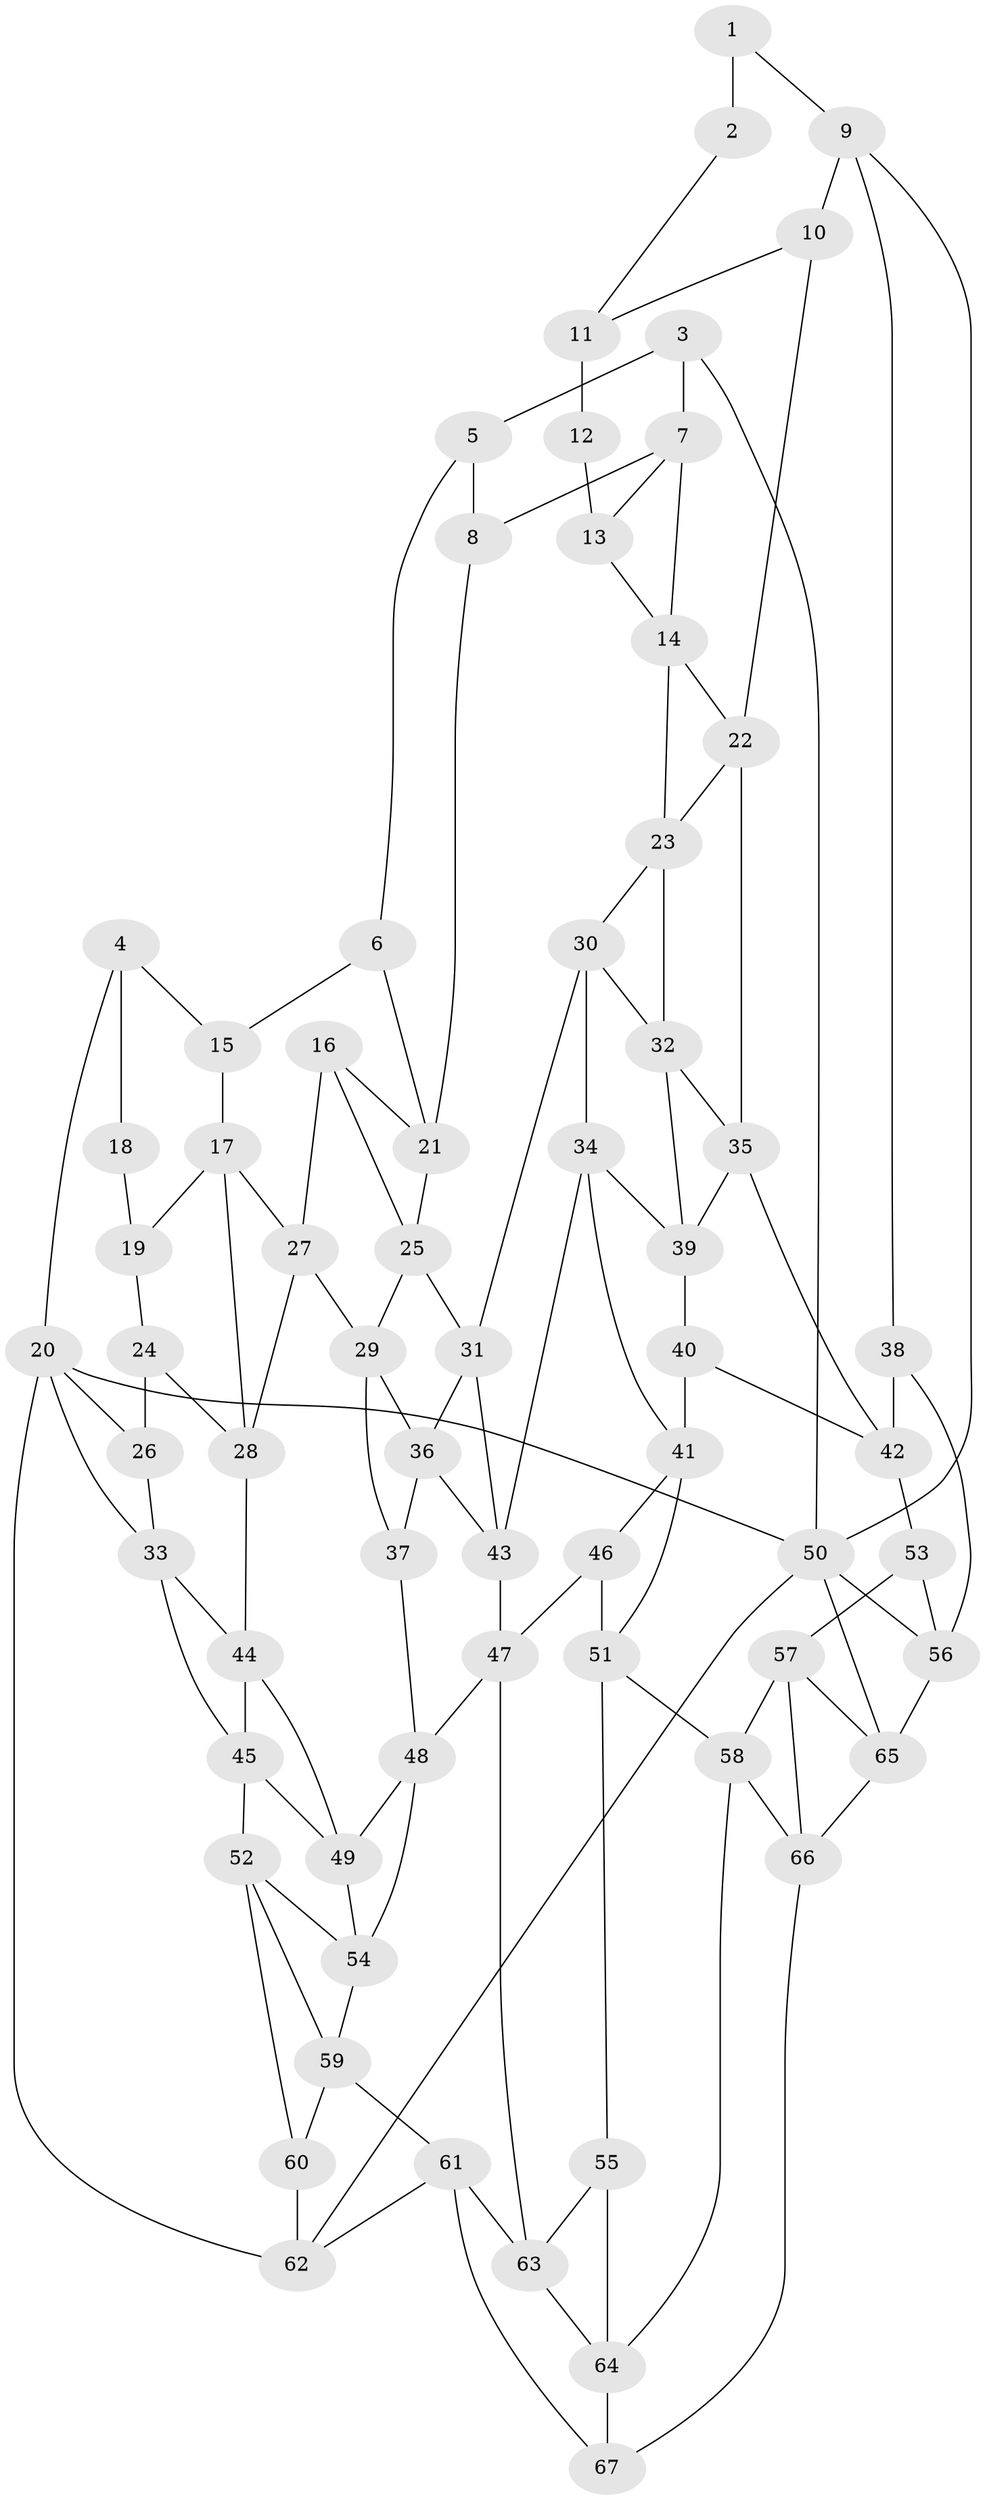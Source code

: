 // original degree distribution, {3: 0.029850746268656716, 4: 0.208955223880597, 5: 0.5373134328358209, 6: 0.22388059701492538}
// Generated by graph-tools (version 1.1) at 2025/03/03/09/25 03:03:11]
// undirected, 67 vertices, 121 edges
graph export_dot {
graph [start="1"]
  node [color=gray90,style=filled];
  1;
  2;
  3;
  4;
  5;
  6;
  7;
  8;
  9;
  10;
  11;
  12;
  13;
  14;
  15;
  16;
  17;
  18;
  19;
  20;
  21;
  22;
  23;
  24;
  25;
  26;
  27;
  28;
  29;
  30;
  31;
  32;
  33;
  34;
  35;
  36;
  37;
  38;
  39;
  40;
  41;
  42;
  43;
  44;
  45;
  46;
  47;
  48;
  49;
  50;
  51;
  52;
  53;
  54;
  55;
  56;
  57;
  58;
  59;
  60;
  61;
  62;
  63;
  64;
  65;
  66;
  67;
  1 -- 2 [weight=2.0];
  1 -- 9 [weight=1.0];
  2 -- 11 [weight=1.0];
  3 -- 5 [weight=1.0];
  3 -- 7 [weight=1.0];
  3 -- 50 [weight=1.0];
  4 -- 15 [weight=1.0];
  4 -- 18 [weight=1.0];
  4 -- 20 [weight=1.0];
  5 -- 6 [weight=1.0];
  5 -- 8 [weight=1.0];
  6 -- 15 [weight=1.0];
  6 -- 21 [weight=1.0];
  7 -- 8 [weight=1.0];
  7 -- 13 [weight=1.0];
  7 -- 14 [weight=1.0];
  8 -- 21 [weight=1.0];
  9 -- 10 [weight=1.0];
  9 -- 38 [weight=1.0];
  9 -- 50 [weight=1.0];
  10 -- 11 [weight=1.0];
  10 -- 22 [weight=1.0];
  11 -- 12 [weight=2.0];
  12 -- 13 [weight=2.0];
  13 -- 14 [weight=1.0];
  14 -- 22 [weight=1.0];
  14 -- 23 [weight=1.0];
  15 -- 17 [weight=1.0];
  16 -- 21 [weight=1.0];
  16 -- 25 [weight=1.0];
  16 -- 27 [weight=1.0];
  17 -- 19 [weight=1.0];
  17 -- 27 [weight=1.0];
  17 -- 28 [weight=1.0];
  18 -- 19 [weight=2.0];
  19 -- 24 [weight=1.0];
  20 -- 26 [weight=1.0];
  20 -- 33 [weight=1.0];
  20 -- 50 [weight=1.0];
  20 -- 62 [weight=1.0];
  21 -- 25 [weight=1.0];
  22 -- 23 [weight=1.0];
  22 -- 35 [weight=1.0];
  23 -- 30 [weight=1.0];
  23 -- 32 [weight=1.0];
  24 -- 26 [weight=2.0];
  24 -- 28 [weight=1.0];
  25 -- 29 [weight=1.0];
  25 -- 31 [weight=1.0];
  26 -- 33 [weight=1.0];
  27 -- 28 [weight=1.0];
  27 -- 29 [weight=1.0];
  28 -- 44 [weight=1.0];
  29 -- 36 [weight=1.0];
  29 -- 37 [weight=1.0];
  30 -- 31 [weight=1.0];
  30 -- 32 [weight=1.0];
  30 -- 34 [weight=1.0];
  31 -- 36 [weight=1.0];
  31 -- 43 [weight=1.0];
  32 -- 35 [weight=1.0];
  32 -- 39 [weight=1.0];
  33 -- 44 [weight=1.0];
  33 -- 45 [weight=1.0];
  34 -- 39 [weight=1.0];
  34 -- 41 [weight=1.0];
  34 -- 43 [weight=1.0];
  35 -- 39 [weight=1.0];
  35 -- 42 [weight=1.0];
  36 -- 37 [weight=1.0];
  36 -- 43 [weight=1.0];
  37 -- 48 [weight=1.0];
  38 -- 42 [weight=1.0];
  38 -- 56 [weight=1.0];
  39 -- 40 [weight=1.0];
  40 -- 41 [weight=1.0];
  40 -- 42 [weight=1.0];
  41 -- 46 [weight=1.0];
  41 -- 51 [weight=1.0];
  42 -- 53 [weight=1.0];
  43 -- 47 [weight=1.0];
  44 -- 45 [weight=1.0];
  44 -- 49 [weight=1.0];
  45 -- 49 [weight=1.0];
  45 -- 52 [weight=1.0];
  46 -- 47 [weight=1.0];
  46 -- 51 [weight=1.0];
  47 -- 48 [weight=1.0];
  47 -- 63 [weight=1.0];
  48 -- 49 [weight=1.0];
  48 -- 54 [weight=1.0];
  49 -- 54 [weight=1.0];
  50 -- 56 [weight=1.0];
  50 -- 62 [weight=1.0];
  50 -- 65 [weight=1.0];
  51 -- 55 [weight=1.0];
  51 -- 58 [weight=1.0];
  52 -- 54 [weight=1.0];
  52 -- 59 [weight=1.0];
  52 -- 60 [weight=1.0];
  53 -- 56 [weight=1.0];
  53 -- 57 [weight=1.0];
  54 -- 59 [weight=1.0];
  55 -- 63 [weight=1.0];
  55 -- 64 [weight=1.0];
  56 -- 65 [weight=1.0];
  57 -- 58 [weight=1.0];
  57 -- 65 [weight=1.0];
  57 -- 66 [weight=1.0];
  58 -- 64 [weight=1.0];
  58 -- 66 [weight=1.0];
  59 -- 60 [weight=1.0];
  59 -- 61 [weight=1.0];
  60 -- 62 [weight=2.0];
  61 -- 62 [weight=1.0];
  61 -- 63 [weight=1.0];
  61 -- 67 [weight=1.0];
  63 -- 64 [weight=1.0];
  64 -- 67 [weight=1.0];
  65 -- 66 [weight=1.0];
  66 -- 67 [weight=1.0];
}
